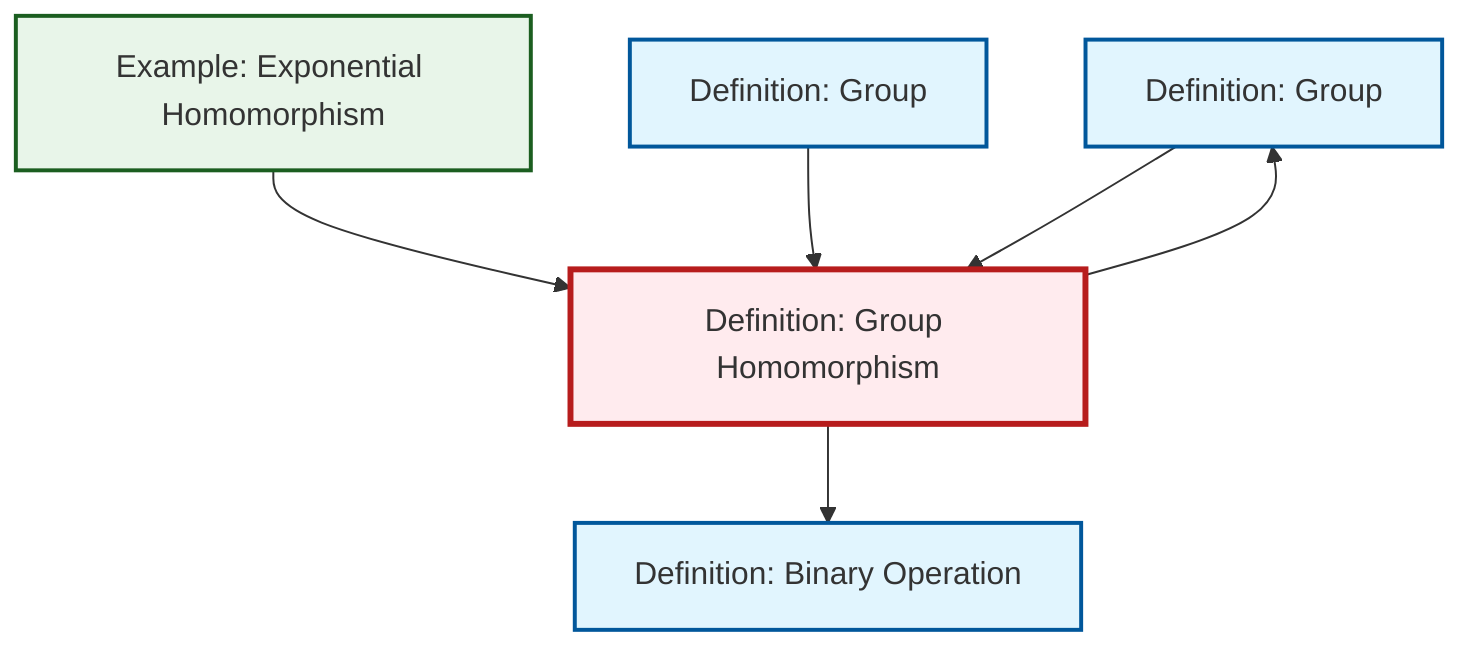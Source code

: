 graph TD
    classDef definition fill:#e1f5fe,stroke:#01579b,stroke-width:2px
    classDef theorem fill:#f3e5f5,stroke:#4a148c,stroke-width:2px
    classDef axiom fill:#fff3e0,stroke:#e65100,stroke-width:2px
    classDef example fill:#e8f5e9,stroke:#1b5e20,stroke-width:2px
    classDef current fill:#ffebee,stroke:#b71c1c,stroke-width:3px
    def-group["Definition: Group"]:::definition
    def-binary-operation["Definition: Binary Operation"]:::definition
    ex-exponential-homomorphism["Example: Exponential Homomorphism"]:::example
    def-group-example["Definition: Group"]:::definition
    def-homomorphism["Definition: Group Homomorphism"]:::definition
    def-homomorphism --> def-binary-operation
    ex-exponential-homomorphism --> def-homomorphism
    def-group-example --> def-homomorphism
    def-group --> def-homomorphism
    def-homomorphism --> def-group
    class def-homomorphism current